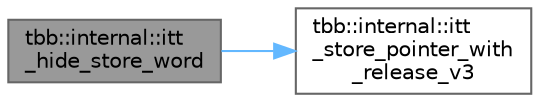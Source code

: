 digraph "tbb::internal::itt_hide_store_word"
{
 // LATEX_PDF_SIZE
  bgcolor="transparent";
  edge [fontname=Helvetica,fontsize=10,labelfontname=Helvetica,labelfontsize=10];
  node [fontname=Helvetica,fontsize=10,shape=box,height=0.2,width=0.4];
  rankdir="LR";
  Node1 [id="Node000001",label="tbb::internal::itt\l_hide_store_word",height=0.2,width=0.4,color="gray40", fillcolor="grey60", style="filled", fontcolor="black",tooltip=" "];
  Node1 -> Node2 [id="edge1_Node000001_Node000002",color="steelblue1",style="solid",tooltip=" "];
  Node2 [id="Node000002",label="tbb::internal::itt\l_store_pointer_with\l_release_v3",height=0.2,width=0.4,color="grey40", fillcolor="white", style="filled",URL="$namespacetbb_1_1internal.html#aca67a648bfa612f17afbe381b8f84720",tooltip=" "];
}
